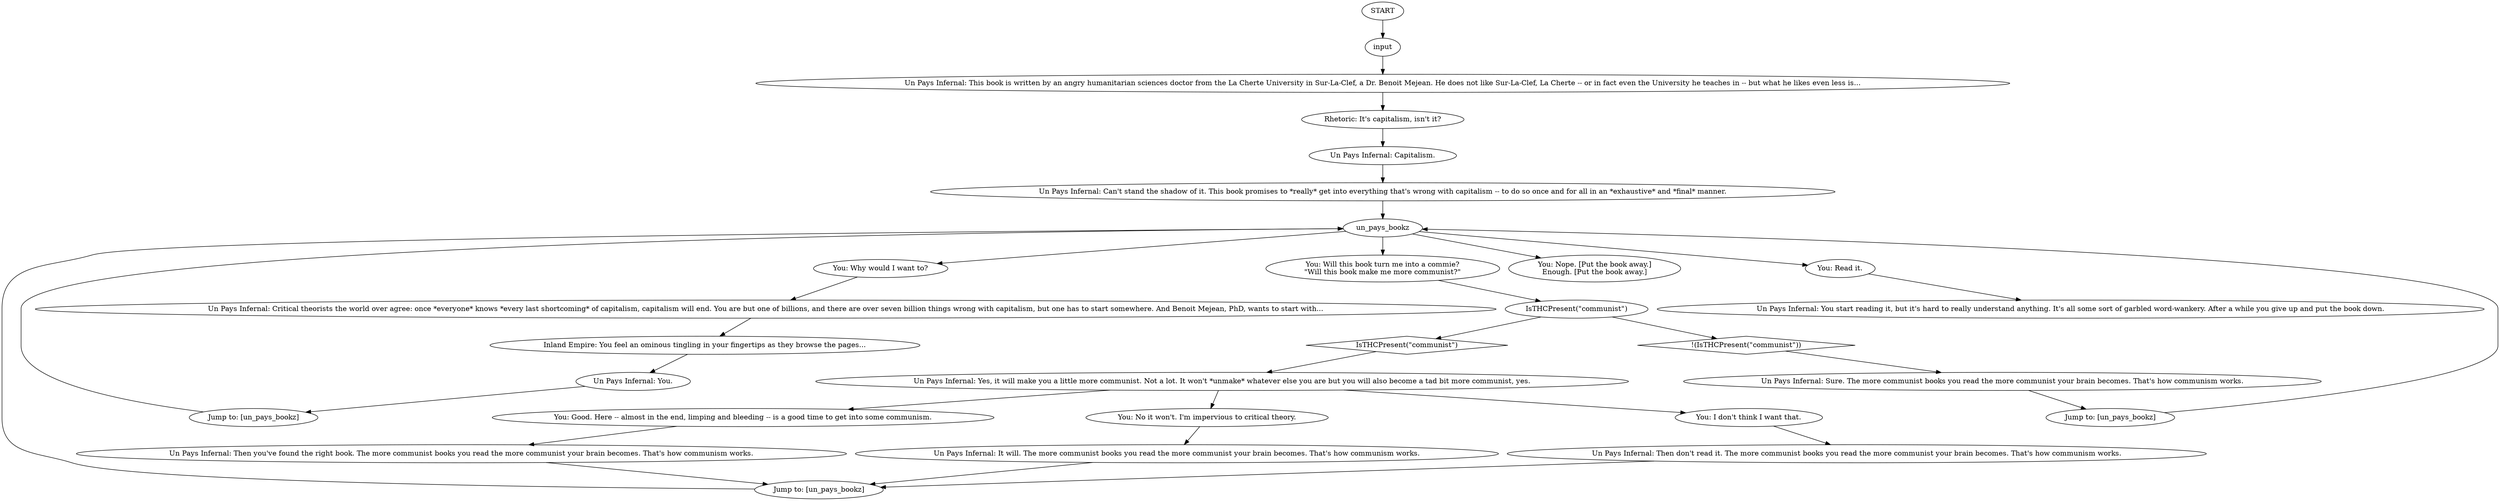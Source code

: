 # INVENTORY / PAYS INFERNAL
# you can read the book (MAYBE)
# ==================================================
digraph G {
	  0 [label="START"];
	  1 [label="input"];
	  2 [label="Un Pays Infernal: Yes, it will make you a little more communist. Not a lot. It won't *unmake* whatever else you are but you will also become a tad bit more communist, yes."];
	  3 [label="You: Why would I want to?"];
	  4 [label="Rhetoric: It's capitalism, isn't it?"];
	  5 [label="Jump to: [un_pays_bookz]"];
	  6 [label="Jump to: [un_pays_bookz]"];
	  7 [label="un_pays_bookz"];
	  8 [label="Un Pays Infernal: This book is written by an angry humanitarian sciences doctor from the La Cherte University in Sur-La-Clef, a Dr. Benoit Mejean. He does not like Sur-La-Clef, La Cherte -- or in fact even the University he teaches in -- but what he likes even less is..."];
	  9 [label="Un Pays Infernal: You."];
	  10 [label="Inland Empire: You feel an ominous tingling in your fingertips as they browse the pages..."];
	  11 [label="You: Good. Here -- almost in the end, limping and bleeding -- is a good time to get into some communism."];
	  12 [label="IsTHCPresent(\"communist\")"];
	  13 [label="IsTHCPresent(\"communist\")", shape=diamond];
	  14 [label="!(IsTHCPresent(\"communist\"))", shape=diamond];
	  15 [label="Un Pays Infernal: Critical theorists the world over agree: once *everyone* knows *every last shortcoming* of capitalism, capitalism will end. You are but one of billions, and there are over seven billion things wrong with capitalism, but one has to start somewhere. And Benoit Mejean, PhD, wants to start with..."];
	  16 [label="You: Will this book turn me into a commie?\n\"Will this book make me more communist?\""];
	  17 [label="Un Pays Infernal: Can't stand the shadow of it. This book promises to *really* get into everything that's wrong with capitalism -- to do so once and for all in an *exhaustive* and *final* manner."];
	  18 [label="Un Pays Infernal: It will. The more communist books you read the more communist your brain becomes. That's how communism works."];
	  19 [label="Un Pays Infernal: Sure. The more communist books you read the more communist your brain becomes. That's how communism works."];
	  20 [label="Un Pays Infernal: Then don't read it. The more communist books you read the more communist your brain becomes. That's how communism works."];
	  21 [label="Un Pays Infernal: Then you've found the right book. The more communist books you read the more communist your brain becomes. That's how communism works."];
	  22 [label="You: Nope. [Put the book away.]\nEnough. [Put the book away.]"];
	  23 [label="Jump to: [un_pays_bookz]"];
	  25 [label="You: Read it."];
	  26 [label="Un Pays Infernal: Capitalism."];
	  27 [label="Un Pays Infernal: You start reading it, but it's hard to really understand anything. It's all some sort of garbled word-wankery. After a while you give up and put the book down."];
	  28 [label="You: No it won't. I'm impervious to critical theory."];
	  29 [label="You: I don't think I want that."];
	  0 -> 1
	  1 -> 8
	  2 -> 11
	  2 -> 28
	  2 -> 29
	  3 -> 15
	  4 -> 26
	  5 -> 7
	  6 -> 7
	  7 -> 16
	  7 -> 25
	  7 -> 3
	  7 -> 22
	  8 -> 4
	  9 -> 6
	  10 -> 9
	  11 -> 21
	  12 -> 13
	  12 -> 14
	  13 -> 2
	  14 -> 19
	  15 -> 10
	  16 -> 12
	  17 -> 7
	  18 -> 5
	  19 -> 23
	  20 -> 5
	  21 -> 5
	  23 -> 7
	  25 -> 27
	  26 -> 17
	  28 -> 18
	  29 -> 20
}

